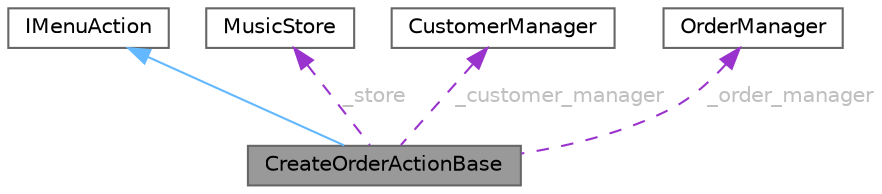 digraph "CreateOrderActionBase"
{
 // LATEX_PDF_SIZE
  bgcolor="transparent";
  edge [fontname=Helvetica,fontsize=10,labelfontname=Helvetica,labelfontsize=10];
  node [fontname=Helvetica,fontsize=10,shape=box,height=0.2,width=0.4];
  Node1 [id="Node000001",label="CreateOrderActionBase",height=0.2,width=0.4,color="gray40", fillcolor="grey60", style="filled", fontcolor="black",tooltip="Lớp cơ sở cho hành động tạo đơn hàng, chứa các phương thức chung cho cả quản trị viên và người dùng...."];
  Node2 -> Node1 [id="edge1_Node000001_Node000002",dir="back",color="steelblue1",style="solid",tooltip=" "];
  Node2 [id="Node000002",label="IMenuAction",height=0.2,width=0.4,color="gray40", fillcolor="white", style="filled",URL="$class_i_menu_action.html",tooltip="Giao diện định nghĩa hành động cần thực hiện khi người dùng tương tác với menu. Các lớp kế thừa cần t..."];
  Node3 -> Node1 [id="edge2_Node000001_Node000003",dir="back",color="darkorchid3",style="dashed",tooltip=" ",label=" _store",fontcolor="grey" ];
  Node3 [id="Node000003",label="MusicStore",height=0.2,width=0.4,color="gray40", fillcolor="white", style="filled",URL="$class_music_store.html",tooltip="Lớp đại diện cho cửa hàng âm nhạc, cung cấp các thao tác thêm, xóa, cập nhật và truy vấn mặt hàng."];
  Node4 -> Node1 [id="edge3_Node000001_Node000004",dir="back",color="darkorchid3",style="dashed",tooltip=" ",label=" _customer_manager",fontcolor="grey" ];
  Node4 [id="Node000004",label="CustomerManager",height=0.2,width=0.4,color="gray40", fillcolor="white", style="filled",URL="$class_customer_manager.html",tooltip="Lớp chịu trách nhiệm quản lý các thao tác liên quan đến khách hàng, bao gồm thêm, xóa,..."];
  Node5 -> Node1 [id="edge4_Node000001_Node000005",dir="back",color="darkorchid3",style="dashed",tooltip=" ",label=" _order_manager",fontcolor="grey" ];
  Node5 [id="Node000005",label="OrderManager",height=0.2,width=0.4,color="gray40", fillcolor="white", style="filled",URL="$class_order_manager.html",tooltip="Lớp đại diện cho trình quản lý đơn hàng, cho phép tạo và truy xuất các đơn hàng từ cơ sở dữ liệu."];
}
